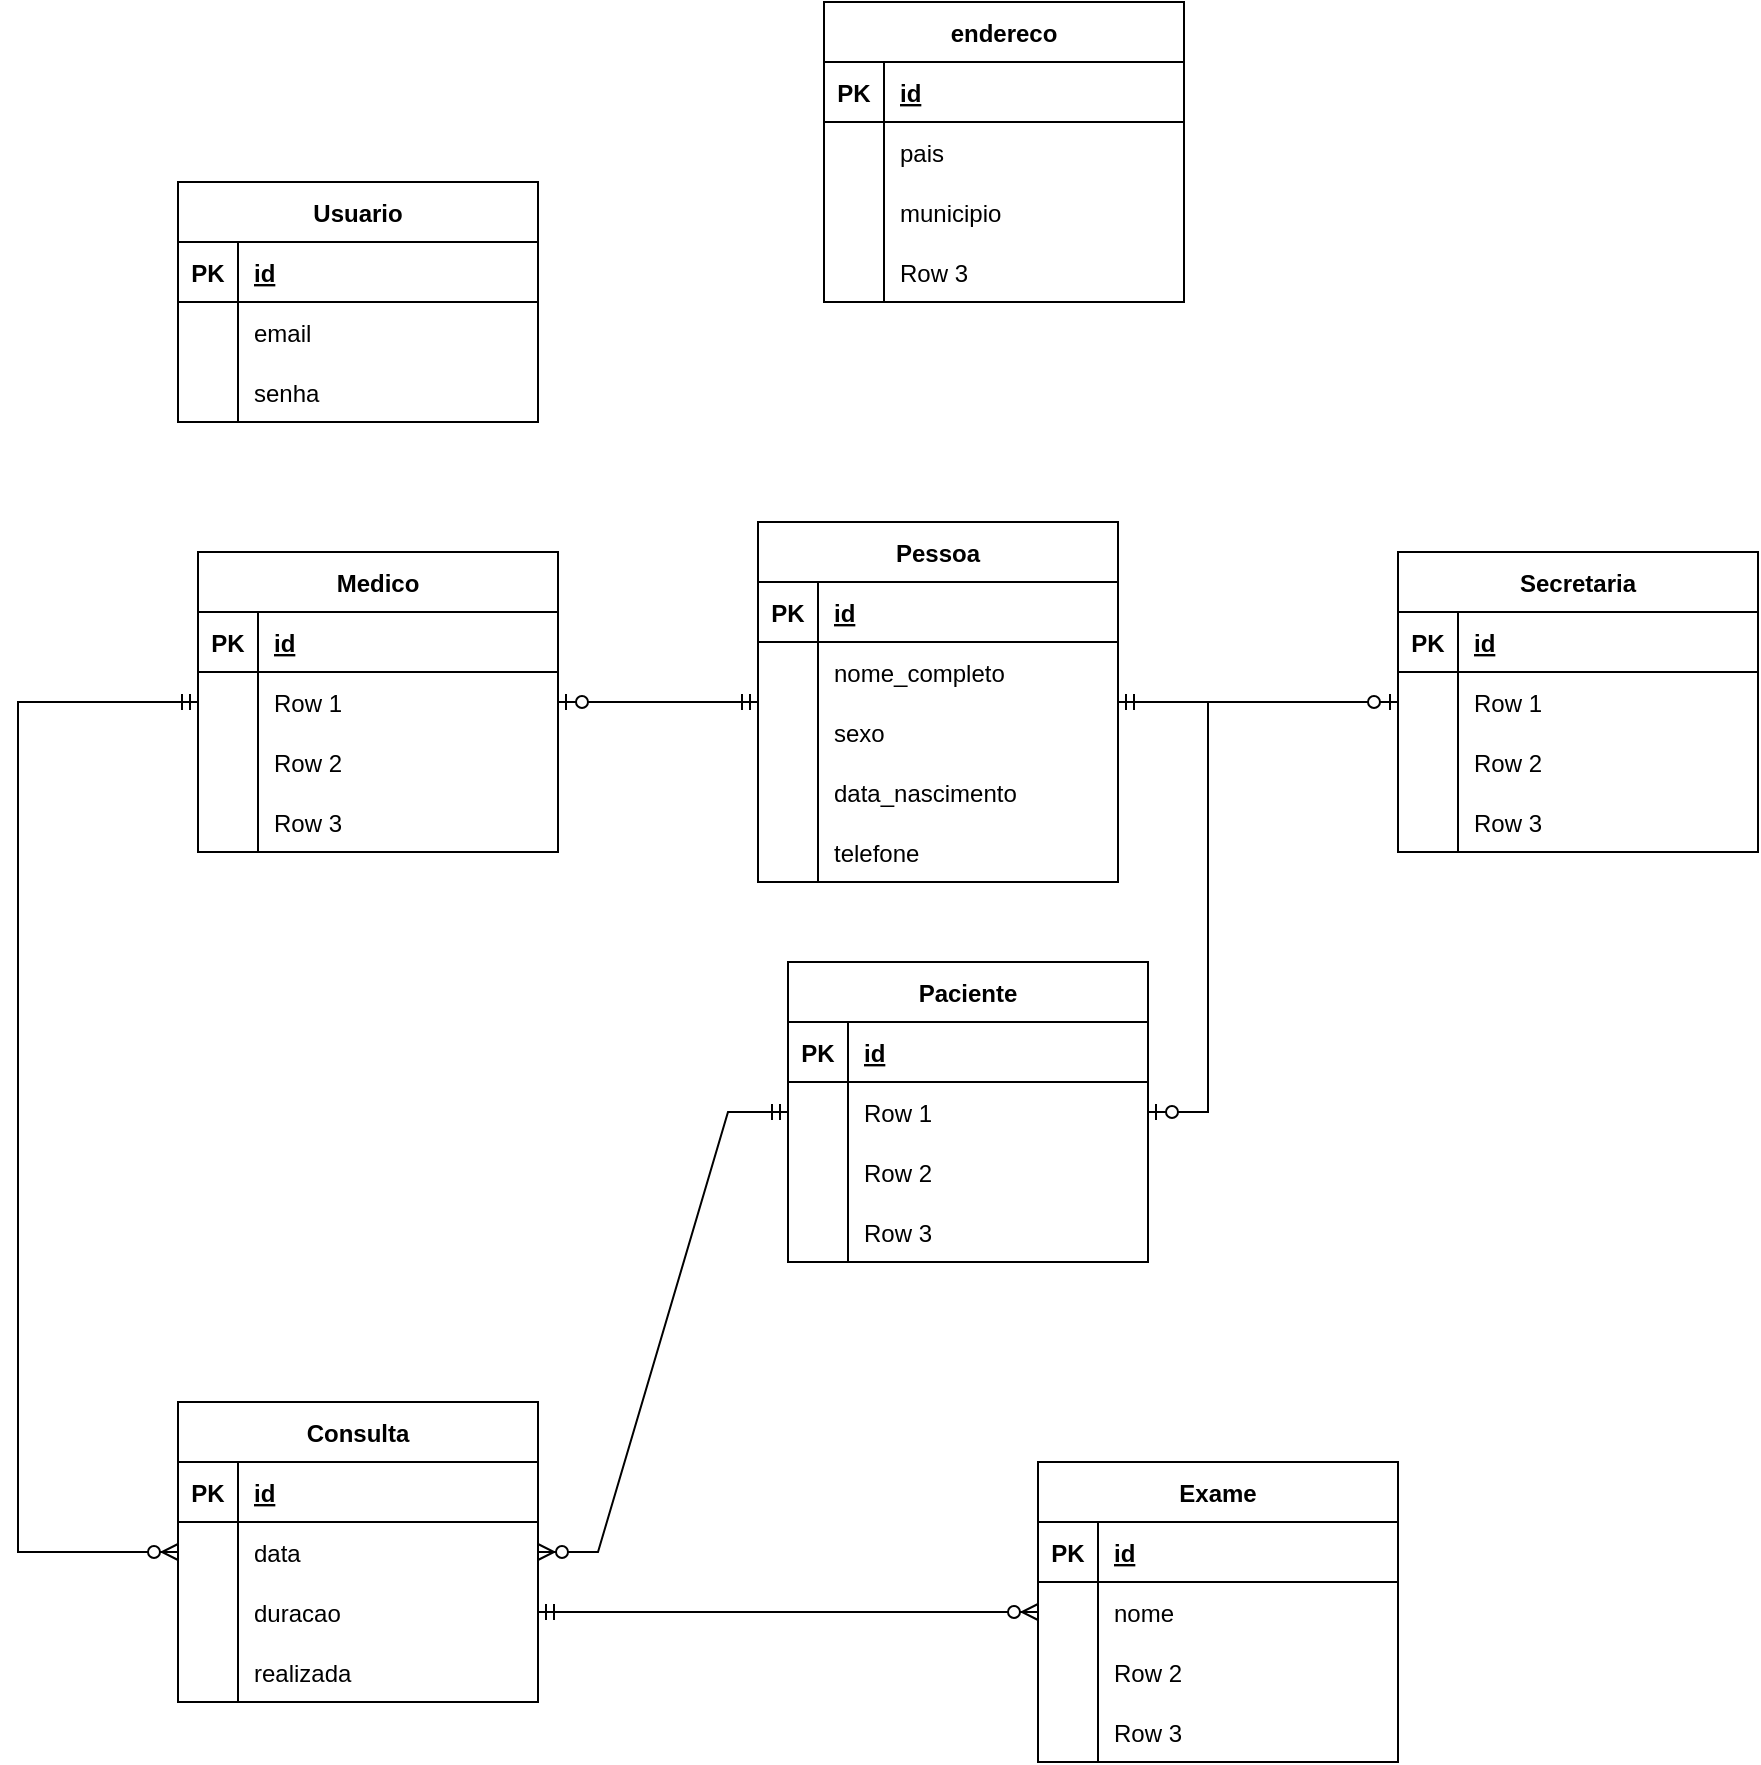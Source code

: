 <mxfile version="20.8.10" type="google"><diagram id="5Pyweoe-ufhzzHJEK2g2" name="Página-1"><mxGraphModel grid="1" page="1" gridSize="10" guides="1" tooltips="1" connect="1" arrows="1" fold="1" pageScale="1" pageWidth="827" pageHeight="1169" math="0" shadow="0"><root><mxCell id="0"/><mxCell id="1" parent="0"/><mxCell id="eQshKdcR1Iodj349Qu6c-1" value="Pessoa" style="shape=table;startSize=30;container=1;collapsible=1;childLayout=tableLayout;fixedRows=1;rowLines=0;fontStyle=1;align=center;resizeLast=1;" vertex="1" parent="1"><mxGeometry x="200" y="130" width="180" height="180" as="geometry"/></mxCell><mxCell id="eQshKdcR1Iodj349Qu6c-2" value="" style="shape=tableRow;horizontal=0;startSize=0;swimlaneHead=0;swimlaneBody=0;fillColor=none;collapsible=0;dropTarget=0;points=[[0,0.5],[1,0.5]];portConstraint=eastwest;top=0;left=0;right=0;bottom=1;" vertex="1" parent="eQshKdcR1Iodj349Qu6c-1"><mxGeometry y="30" width="180" height="30" as="geometry"/></mxCell><mxCell id="eQshKdcR1Iodj349Qu6c-3" value="PK" style="shape=partialRectangle;connectable=0;fillColor=none;top=0;left=0;bottom=0;right=0;fontStyle=1;overflow=hidden;" vertex="1" parent="eQshKdcR1Iodj349Qu6c-2"><mxGeometry width="30" height="30" as="geometry"><mxRectangle width="30" height="30" as="alternateBounds"/></mxGeometry></mxCell><mxCell id="eQshKdcR1Iodj349Qu6c-4" value="id" style="shape=partialRectangle;connectable=0;fillColor=none;top=0;left=0;bottom=0;right=0;align=left;spacingLeft=6;fontStyle=5;overflow=hidden;" vertex="1" parent="eQshKdcR1Iodj349Qu6c-2"><mxGeometry x="30" width="150" height="30" as="geometry"><mxRectangle width="150" height="30" as="alternateBounds"/></mxGeometry></mxCell><mxCell id="eQshKdcR1Iodj349Qu6c-5" value="" style="shape=tableRow;horizontal=0;startSize=0;swimlaneHead=0;swimlaneBody=0;fillColor=none;collapsible=0;dropTarget=0;points=[[0,0.5],[1,0.5]];portConstraint=eastwest;top=0;left=0;right=0;bottom=0;" vertex="1" parent="eQshKdcR1Iodj349Qu6c-1"><mxGeometry y="60" width="180" height="30" as="geometry"/></mxCell><mxCell id="eQshKdcR1Iodj349Qu6c-6" value="" style="shape=partialRectangle;connectable=0;fillColor=none;top=0;left=0;bottom=0;right=0;editable=1;overflow=hidden;" vertex="1" parent="eQshKdcR1Iodj349Qu6c-5"><mxGeometry width="30" height="30" as="geometry"><mxRectangle width="30" height="30" as="alternateBounds"/></mxGeometry></mxCell><mxCell id="eQshKdcR1Iodj349Qu6c-7" value="nome_completo" style="shape=partialRectangle;connectable=0;fillColor=none;top=0;left=0;bottom=0;right=0;align=left;spacingLeft=6;overflow=hidden;" vertex="1" parent="eQshKdcR1Iodj349Qu6c-5"><mxGeometry x="30" width="150" height="30" as="geometry"><mxRectangle width="150" height="30" as="alternateBounds"/></mxGeometry></mxCell><mxCell id="eQshKdcR1Iodj349Qu6c-8" value="" style="shape=tableRow;horizontal=0;startSize=0;swimlaneHead=0;swimlaneBody=0;fillColor=none;collapsible=0;dropTarget=0;points=[[0,0.5],[1,0.5]];portConstraint=eastwest;top=0;left=0;right=0;bottom=0;" vertex="1" parent="eQshKdcR1Iodj349Qu6c-1"><mxGeometry y="90" width="180" height="30" as="geometry"/></mxCell><mxCell id="eQshKdcR1Iodj349Qu6c-9" value="" style="shape=partialRectangle;connectable=0;fillColor=none;top=0;left=0;bottom=0;right=0;editable=1;overflow=hidden;" vertex="1" parent="eQshKdcR1Iodj349Qu6c-8"><mxGeometry width="30" height="30" as="geometry"><mxRectangle width="30" height="30" as="alternateBounds"/></mxGeometry></mxCell><mxCell id="eQshKdcR1Iodj349Qu6c-10" value="sexo" style="shape=partialRectangle;connectable=0;fillColor=none;top=0;left=0;bottom=0;right=0;align=left;spacingLeft=6;overflow=hidden;" vertex="1" parent="eQshKdcR1Iodj349Qu6c-8"><mxGeometry x="30" width="150" height="30" as="geometry"><mxRectangle width="150" height="30" as="alternateBounds"/></mxGeometry></mxCell><mxCell id="eQshKdcR1Iodj349Qu6c-11" value="" style="shape=tableRow;horizontal=0;startSize=0;swimlaneHead=0;swimlaneBody=0;fillColor=none;collapsible=0;dropTarget=0;points=[[0,0.5],[1,0.5]];portConstraint=eastwest;top=0;left=0;right=0;bottom=0;" vertex="1" parent="eQshKdcR1Iodj349Qu6c-1"><mxGeometry y="120" width="180" height="30" as="geometry"/></mxCell><mxCell id="eQshKdcR1Iodj349Qu6c-12" value="" style="shape=partialRectangle;connectable=0;fillColor=none;top=0;left=0;bottom=0;right=0;editable=1;overflow=hidden;" vertex="1" parent="eQshKdcR1Iodj349Qu6c-11"><mxGeometry width="30" height="30" as="geometry"><mxRectangle width="30" height="30" as="alternateBounds"/></mxGeometry></mxCell><mxCell id="eQshKdcR1Iodj349Qu6c-13" value="data_nascimento" style="shape=partialRectangle;connectable=0;fillColor=none;top=0;left=0;bottom=0;right=0;align=left;spacingLeft=6;overflow=hidden;" vertex="1" parent="eQshKdcR1Iodj349Qu6c-11"><mxGeometry x="30" width="150" height="30" as="geometry"><mxRectangle width="150" height="30" as="alternateBounds"/></mxGeometry></mxCell><mxCell id="eQshKdcR1Iodj349Qu6c-14" value="" style="shape=tableRow;horizontal=0;startSize=0;swimlaneHead=0;swimlaneBody=0;fillColor=none;collapsible=0;dropTarget=0;points=[[0,0.5],[1,0.5]];portConstraint=eastwest;top=0;left=0;right=0;bottom=0;" vertex="1" parent="eQshKdcR1Iodj349Qu6c-1"><mxGeometry y="150" width="180" height="30" as="geometry"/></mxCell><mxCell id="eQshKdcR1Iodj349Qu6c-15" value="" style="shape=partialRectangle;connectable=0;fillColor=none;top=0;left=0;bottom=0;right=0;editable=1;overflow=hidden;" vertex="1" parent="eQshKdcR1Iodj349Qu6c-14"><mxGeometry width="30" height="30" as="geometry"><mxRectangle width="30" height="30" as="alternateBounds"/></mxGeometry></mxCell><mxCell id="eQshKdcR1Iodj349Qu6c-16" value="telefone" style="shape=partialRectangle;connectable=0;fillColor=none;top=0;left=0;bottom=0;right=0;align=left;spacingLeft=6;overflow=hidden;" vertex="1" parent="eQshKdcR1Iodj349Qu6c-14"><mxGeometry x="30" width="150" height="30" as="geometry"><mxRectangle width="150" height="30" as="alternateBounds"/></mxGeometry></mxCell><mxCell id="eQshKdcR1Iodj349Qu6c-17" value="endereco" style="shape=table;startSize=30;container=1;collapsible=1;childLayout=tableLayout;fixedRows=1;rowLines=0;fontStyle=1;align=center;resizeLast=1;" vertex="1" parent="1"><mxGeometry x="233" y="-130" width="180" height="150" as="geometry"/></mxCell><mxCell id="eQshKdcR1Iodj349Qu6c-18" value="" style="shape=tableRow;horizontal=0;startSize=0;swimlaneHead=0;swimlaneBody=0;fillColor=none;collapsible=0;dropTarget=0;points=[[0,0.5],[1,0.5]];portConstraint=eastwest;top=0;left=0;right=0;bottom=1;" vertex="1" parent="eQshKdcR1Iodj349Qu6c-17"><mxGeometry y="30" width="180" height="30" as="geometry"/></mxCell><mxCell id="eQshKdcR1Iodj349Qu6c-19" value="PK" style="shape=partialRectangle;connectable=0;fillColor=none;top=0;left=0;bottom=0;right=0;fontStyle=1;overflow=hidden;" vertex="1" parent="eQshKdcR1Iodj349Qu6c-18"><mxGeometry width="30" height="30" as="geometry"><mxRectangle width="30" height="30" as="alternateBounds"/></mxGeometry></mxCell><mxCell id="eQshKdcR1Iodj349Qu6c-20" value="id" style="shape=partialRectangle;connectable=0;fillColor=none;top=0;left=0;bottom=0;right=0;align=left;spacingLeft=6;fontStyle=5;overflow=hidden;" vertex="1" parent="eQshKdcR1Iodj349Qu6c-18"><mxGeometry x="30" width="150" height="30" as="geometry"><mxRectangle width="150" height="30" as="alternateBounds"/></mxGeometry></mxCell><mxCell id="eQshKdcR1Iodj349Qu6c-21" value="" style="shape=tableRow;horizontal=0;startSize=0;swimlaneHead=0;swimlaneBody=0;fillColor=none;collapsible=0;dropTarget=0;points=[[0,0.5],[1,0.5]];portConstraint=eastwest;top=0;left=0;right=0;bottom=0;" vertex="1" parent="eQshKdcR1Iodj349Qu6c-17"><mxGeometry y="60" width="180" height="30" as="geometry"/></mxCell><mxCell id="eQshKdcR1Iodj349Qu6c-22" value="" style="shape=partialRectangle;connectable=0;fillColor=none;top=0;left=0;bottom=0;right=0;editable=1;overflow=hidden;" vertex="1" parent="eQshKdcR1Iodj349Qu6c-21"><mxGeometry width="30" height="30" as="geometry"><mxRectangle width="30" height="30" as="alternateBounds"/></mxGeometry></mxCell><mxCell id="eQshKdcR1Iodj349Qu6c-23" value="pais" style="shape=partialRectangle;connectable=0;fillColor=none;top=0;left=0;bottom=0;right=0;align=left;spacingLeft=6;overflow=hidden;" vertex="1" parent="eQshKdcR1Iodj349Qu6c-21"><mxGeometry x="30" width="150" height="30" as="geometry"><mxRectangle width="150" height="30" as="alternateBounds"/></mxGeometry></mxCell><mxCell id="eQshKdcR1Iodj349Qu6c-24" value="" style="shape=tableRow;horizontal=0;startSize=0;swimlaneHead=0;swimlaneBody=0;fillColor=none;collapsible=0;dropTarget=0;points=[[0,0.5],[1,0.5]];portConstraint=eastwest;top=0;left=0;right=0;bottom=0;" vertex="1" parent="eQshKdcR1Iodj349Qu6c-17"><mxGeometry y="90" width="180" height="30" as="geometry"/></mxCell><mxCell id="eQshKdcR1Iodj349Qu6c-25" value="" style="shape=partialRectangle;connectable=0;fillColor=none;top=0;left=0;bottom=0;right=0;editable=1;overflow=hidden;" vertex="1" parent="eQshKdcR1Iodj349Qu6c-24"><mxGeometry width="30" height="30" as="geometry"><mxRectangle width="30" height="30" as="alternateBounds"/></mxGeometry></mxCell><mxCell id="eQshKdcR1Iodj349Qu6c-26" value="municipio" style="shape=partialRectangle;connectable=0;fillColor=none;top=0;left=0;bottom=0;right=0;align=left;spacingLeft=6;overflow=hidden;" vertex="1" parent="eQshKdcR1Iodj349Qu6c-24"><mxGeometry x="30" width="150" height="30" as="geometry"><mxRectangle width="150" height="30" as="alternateBounds"/></mxGeometry></mxCell><mxCell id="eQshKdcR1Iodj349Qu6c-27" value="" style="shape=tableRow;horizontal=0;startSize=0;swimlaneHead=0;swimlaneBody=0;fillColor=none;collapsible=0;dropTarget=0;points=[[0,0.5],[1,0.5]];portConstraint=eastwest;top=0;left=0;right=0;bottom=0;" vertex="1" parent="eQshKdcR1Iodj349Qu6c-17"><mxGeometry y="120" width="180" height="30" as="geometry"/></mxCell><mxCell id="eQshKdcR1Iodj349Qu6c-28" value="" style="shape=partialRectangle;connectable=0;fillColor=none;top=0;left=0;bottom=0;right=0;editable=1;overflow=hidden;" vertex="1" parent="eQshKdcR1Iodj349Qu6c-27"><mxGeometry width="30" height="30" as="geometry"><mxRectangle width="30" height="30" as="alternateBounds"/></mxGeometry></mxCell><mxCell id="eQshKdcR1Iodj349Qu6c-29" value="Row 3" style="shape=partialRectangle;connectable=0;fillColor=none;top=0;left=0;bottom=0;right=0;align=left;spacingLeft=6;overflow=hidden;" vertex="1" parent="eQshKdcR1Iodj349Qu6c-27"><mxGeometry x="30" width="150" height="30" as="geometry"><mxRectangle width="150" height="30" as="alternateBounds"/></mxGeometry></mxCell><mxCell id="eQshKdcR1Iodj349Qu6c-43" value="Paciente" style="shape=table;startSize=30;container=1;collapsible=1;childLayout=tableLayout;fixedRows=1;rowLines=0;fontStyle=1;align=center;resizeLast=1;" vertex="1" parent="1"><mxGeometry x="215" y="350" width="180" height="150" as="geometry"/></mxCell><mxCell id="eQshKdcR1Iodj349Qu6c-44" value="" style="shape=tableRow;horizontal=0;startSize=0;swimlaneHead=0;swimlaneBody=0;fillColor=none;collapsible=0;dropTarget=0;points=[[0,0.5],[1,0.5]];portConstraint=eastwest;top=0;left=0;right=0;bottom=1;" vertex="1" parent="eQshKdcR1Iodj349Qu6c-43"><mxGeometry y="30" width="180" height="30" as="geometry"/></mxCell><mxCell id="eQshKdcR1Iodj349Qu6c-45" value="PK" style="shape=partialRectangle;connectable=0;fillColor=none;top=0;left=0;bottom=0;right=0;fontStyle=1;overflow=hidden;" vertex="1" parent="eQshKdcR1Iodj349Qu6c-44"><mxGeometry width="30" height="30" as="geometry"><mxRectangle width="30" height="30" as="alternateBounds"/></mxGeometry></mxCell><mxCell id="eQshKdcR1Iodj349Qu6c-46" value="id" style="shape=partialRectangle;connectable=0;fillColor=none;top=0;left=0;bottom=0;right=0;align=left;spacingLeft=6;fontStyle=5;overflow=hidden;" vertex="1" parent="eQshKdcR1Iodj349Qu6c-44"><mxGeometry x="30" width="150" height="30" as="geometry"><mxRectangle width="150" height="30" as="alternateBounds"/></mxGeometry></mxCell><mxCell id="eQshKdcR1Iodj349Qu6c-47" value="" style="shape=tableRow;horizontal=0;startSize=0;swimlaneHead=0;swimlaneBody=0;fillColor=none;collapsible=0;dropTarget=0;points=[[0,0.5],[1,0.5]];portConstraint=eastwest;top=0;left=0;right=0;bottom=0;" vertex="1" parent="eQshKdcR1Iodj349Qu6c-43"><mxGeometry y="60" width="180" height="30" as="geometry"/></mxCell><mxCell id="eQshKdcR1Iodj349Qu6c-48" value="" style="shape=partialRectangle;connectable=0;fillColor=none;top=0;left=0;bottom=0;right=0;editable=1;overflow=hidden;" vertex="1" parent="eQshKdcR1Iodj349Qu6c-47"><mxGeometry width="30" height="30" as="geometry"><mxRectangle width="30" height="30" as="alternateBounds"/></mxGeometry></mxCell><mxCell id="eQshKdcR1Iodj349Qu6c-49" value="Row 1" style="shape=partialRectangle;connectable=0;fillColor=none;top=0;left=0;bottom=0;right=0;align=left;spacingLeft=6;overflow=hidden;" vertex="1" parent="eQshKdcR1Iodj349Qu6c-47"><mxGeometry x="30" width="150" height="30" as="geometry"><mxRectangle width="150" height="30" as="alternateBounds"/></mxGeometry></mxCell><mxCell id="eQshKdcR1Iodj349Qu6c-50" value="" style="shape=tableRow;horizontal=0;startSize=0;swimlaneHead=0;swimlaneBody=0;fillColor=none;collapsible=0;dropTarget=0;points=[[0,0.5],[1,0.5]];portConstraint=eastwest;top=0;left=0;right=0;bottom=0;" vertex="1" parent="eQshKdcR1Iodj349Qu6c-43"><mxGeometry y="90" width="180" height="30" as="geometry"/></mxCell><mxCell id="eQshKdcR1Iodj349Qu6c-51" value="" style="shape=partialRectangle;connectable=0;fillColor=none;top=0;left=0;bottom=0;right=0;editable=1;overflow=hidden;" vertex="1" parent="eQshKdcR1Iodj349Qu6c-50"><mxGeometry width="30" height="30" as="geometry"><mxRectangle width="30" height="30" as="alternateBounds"/></mxGeometry></mxCell><mxCell id="eQshKdcR1Iodj349Qu6c-52" value="Row 2" style="shape=partialRectangle;connectable=0;fillColor=none;top=0;left=0;bottom=0;right=0;align=left;spacingLeft=6;overflow=hidden;" vertex="1" parent="eQshKdcR1Iodj349Qu6c-50"><mxGeometry x="30" width="150" height="30" as="geometry"><mxRectangle width="150" height="30" as="alternateBounds"/></mxGeometry></mxCell><mxCell id="eQshKdcR1Iodj349Qu6c-53" value="" style="shape=tableRow;horizontal=0;startSize=0;swimlaneHead=0;swimlaneBody=0;fillColor=none;collapsible=0;dropTarget=0;points=[[0,0.5],[1,0.5]];portConstraint=eastwest;top=0;left=0;right=0;bottom=0;" vertex="1" parent="eQshKdcR1Iodj349Qu6c-43"><mxGeometry y="120" width="180" height="30" as="geometry"/></mxCell><mxCell id="eQshKdcR1Iodj349Qu6c-54" value="" style="shape=partialRectangle;connectable=0;fillColor=none;top=0;left=0;bottom=0;right=0;editable=1;overflow=hidden;" vertex="1" parent="eQshKdcR1Iodj349Qu6c-53"><mxGeometry width="30" height="30" as="geometry"><mxRectangle width="30" height="30" as="alternateBounds"/></mxGeometry></mxCell><mxCell id="eQshKdcR1Iodj349Qu6c-55" value="Row 3" style="shape=partialRectangle;connectable=0;fillColor=none;top=0;left=0;bottom=0;right=0;align=left;spacingLeft=6;overflow=hidden;" vertex="1" parent="eQshKdcR1Iodj349Qu6c-53"><mxGeometry x="30" width="150" height="30" as="geometry"><mxRectangle width="150" height="30" as="alternateBounds"/></mxGeometry></mxCell><mxCell id="eQshKdcR1Iodj349Qu6c-56" value="Medico" style="shape=table;startSize=30;container=1;collapsible=1;childLayout=tableLayout;fixedRows=1;rowLines=0;fontStyle=1;align=center;resizeLast=1;" vertex="1" parent="1"><mxGeometry x="-80" y="145" width="180" height="150" as="geometry"/></mxCell><mxCell id="eQshKdcR1Iodj349Qu6c-57" value="" style="shape=tableRow;horizontal=0;startSize=0;swimlaneHead=0;swimlaneBody=0;fillColor=none;collapsible=0;dropTarget=0;points=[[0,0.5],[1,0.5]];portConstraint=eastwest;top=0;left=0;right=0;bottom=1;" vertex="1" parent="eQshKdcR1Iodj349Qu6c-56"><mxGeometry y="30" width="180" height="30" as="geometry"/></mxCell><mxCell id="eQshKdcR1Iodj349Qu6c-58" value="PK" style="shape=partialRectangle;connectable=0;fillColor=none;top=0;left=0;bottom=0;right=0;fontStyle=1;overflow=hidden;" vertex="1" parent="eQshKdcR1Iodj349Qu6c-57"><mxGeometry width="30" height="30" as="geometry"><mxRectangle width="30" height="30" as="alternateBounds"/></mxGeometry></mxCell><mxCell id="eQshKdcR1Iodj349Qu6c-59" value="id" style="shape=partialRectangle;connectable=0;fillColor=none;top=0;left=0;bottom=0;right=0;align=left;spacingLeft=6;fontStyle=5;overflow=hidden;" vertex="1" parent="eQshKdcR1Iodj349Qu6c-57"><mxGeometry x="30" width="150" height="30" as="geometry"><mxRectangle width="150" height="30" as="alternateBounds"/></mxGeometry></mxCell><mxCell id="eQshKdcR1Iodj349Qu6c-60" value="" style="shape=tableRow;horizontal=0;startSize=0;swimlaneHead=0;swimlaneBody=0;fillColor=none;collapsible=0;dropTarget=0;points=[[0,0.5],[1,0.5]];portConstraint=eastwest;top=0;left=0;right=0;bottom=0;" vertex="1" parent="eQshKdcR1Iodj349Qu6c-56"><mxGeometry y="60" width="180" height="30" as="geometry"/></mxCell><mxCell id="eQshKdcR1Iodj349Qu6c-61" value="" style="shape=partialRectangle;connectable=0;fillColor=none;top=0;left=0;bottom=0;right=0;editable=1;overflow=hidden;" vertex="1" parent="eQshKdcR1Iodj349Qu6c-60"><mxGeometry width="30" height="30" as="geometry"><mxRectangle width="30" height="30" as="alternateBounds"/></mxGeometry></mxCell><mxCell id="eQshKdcR1Iodj349Qu6c-62" value="Row 1" style="shape=partialRectangle;connectable=0;fillColor=none;top=0;left=0;bottom=0;right=0;align=left;spacingLeft=6;overflow=hidden;" vertex="1" parent="eQshKdcR1Iodj349Qu6c-60"><mxGeometry x="30" width="150" height="30" as="geometry"><mxRectangle width="150" height="30" as="alternateBounds"/></mxGeometry></mxCell><mxCell id="eQshKdcR1Iodj349Qu6c-63" value="" style="shape=tableRow;horizontal=0;startSize=0;swimlaneHead=0;swimlaneBody=0;fillColor=none;collapsible=0;dropTarget=0;points=[[0,0.5],[1,0.5]];portConstraint=eastwest;top=0;left=0;right=0;bottom=0;" vertex="1" parent="eQshKdcR1Iodj349Qu6c-56"><mxGeometry y="90" width="180" height="30" as="geometry"/></mxCell><mxCell id="eQshKdcR1Iodj349Qu6c-64" value="" style="shape=partialRectangle;connectable=0;fillColor=none;top=0;left=0;bottom=0;right=0;editable=1;overflow=hidden;" vertex="1" parent="eQshKdcR1Iodj349Qu6c-63"><mxGeometry width="30" height="30" as="geometry"><mxRectangle width="30" height="30" as="alternateBounds"/></mxGeometry></mxCell><mxCell id="eQshKdcR1Iodj349Qu6c-65" value="Row 2" style="shape=partialRectangle;connectable=0;fillColor=none;top=0;left=0;bottom=0;right=0;align=left;spacingLeft=6;overflow=hidden;" vertex="1" parent="eQshKdcR1Iodj349Qu6c-63"><mxGeometry x="30" width="150" height="30" as="geometry"><mxRectangle width="150" height="30" as="alternateBounds"/></mxGeometry></mxCell><mxCell id="eQshKdcR1Iodj349Qu6c-66" value="" style="shape=tableRow;horizontal=0;startSize=0;swimlaneHead=0;swimlaneBody=0;fillColor=none;collapsible=0;dropTarget=0;points=[[0,0.5],[1,0.5]];portConstraint=eastwest;top=0;left=0;right=0;bottom=0;" vertex="1" parent="eQshKdcR1Iodj349Qu6c-56"><mxGeometry y="120" width="180" height="30" as="geometry"/></mxCell><mxCell id="eQshKdcR1Iodj349Qu6c-67" value="" style="shape=partialRectangle;connectable=0;fillColor=none;top=0;left=0;bottom=0;right=0;editable=1;overflow=hidden;" vertex="1" parent="eQshKdcR1Iodj349Qu6c-66"><mxGeometry width="30" height="30" as="geometry"><mxRectangle width="30" height="30" as="alternateBounds"/></mxGeometry></mxCell><mxCell id="eQshKdcR1Iodj349Qu6c-68" value="Row 3" style="shape=partialRectangle;connectable=0;fillColor=none;top=0;left=0;bottom=0;right=0;align=left;spacingLeft=6;overflow=hidden;" vertex="1" parent="eQshKdcR1Iodj349Qu6c-66"><mxGeometry x="30" width="150" height="30" as="geometry"><mxRectangle width="150" height="30" as="alternateBounds"/></mxGeometry></mxCell><mxCell id="eQshKdcR1Iodj349Qu6c-69" value="Secretaria" style="shape=table;startSize=30;container=1;collapsible=1;childLayout=tableLayout;fixedRows=1;rowLines=0;fontStyle=1;align=center;resizeLast=1;" vertex="1" parent="1"><mxGeometry x="520" y="145" width="180" height="150" as="geometry"/></mxCell><mxCell id="eQshKdcR1Iodj349Qu6c-70" value="" style="shape=tableRow;horizontal=0;startSize=0;swimlaneHead=0;swimlaneBody=0;fillColor=none;collapsible=0;dropTarget=0;points=[[0,0.5],[1,0.5]];portConstraint=eastwest;top=0;left=0;right=0;bottom=1;" vertex="1" parent="eQshKdcR1Iodj349Qu6c-69"><mxGeometry y="30" width="180" height="30" as="geometry"/></mxCell><mxCell id="eQshKdcR1Iodj349Qu6c-71" value="PK" style="shape=partialRectangle;connectable=0;fillColor=none;top=0;left=0;bottom=0;right=0;fontStyle=1;overflow=hidden;" vertex="1" parent="eQshKdcR1Iodj349Qu6c-70"><mxGeometry width="30" height="30" as="geometry"><mxRectangle width="30" height="30" as="alternateBounds"/></mxGeometry></mxCell><mxCell id="eQshKdcR1Iodj349Qu6c-72" value="id" style="shape=partialRectangle;connectable=0;fillColor=none;top=0;left=0;bottom=0;right=0;align=left;spacingLeft=6;fontStyle=5;overflow=hidden;" vertex="1" parent="eQshKdcR1Iodj349Qu6c-70"><mxGeometry x="30" width="150" height="30" as="geometry"><mxRectangle width="150" height="30" as="alternateBounds"/></mxGeometry></mxCell><mxCell id="eQshKdcR1Iodj349Qu6c-73" value="" style="shape=tableRow;horizontal=0;startSize=0;swimlaneHead=0;swimlaneBody=0;fillColor=none;collapsible=0;dropTarget=0;points=[[0,0.5],[1,0.5]];portConstraint=eastwest;top=0;left=0;right=0;bottom=0;" vertex="1" parent="eQshKdcR1Iodj349Qu6c-69"><mxGeometry y="60" width="180" height="30" as="geometry"/></mxCell><mxCell id="eQshKdcR1Iodj349Qu6c-74" value="" style="shape=partialRectangle;connectable=0;fillColor=none;top=0;left=0;bottom=0;right=0;editable=1;overflow=hidden;" vertex="1" parent="eQshKdcR1Iodj349Qu6c-73"><mxGeometry width="30" height="30" as="geometry"><mxRectangle width="30" height="30" as="alternateBounds"/></mxGeometry></mxCell><mxCell id="eQshKdcR1Iodj349Qu6c-75" value="Row 1" style="shape=partialRectangle;connectable=0;fillColor=none;top=0;left=0;bottom=0;right=0;align=left;spacingLeft=6;overflow=hidden;" vertex="1" parent="eQshKdcR1Iodj349Qu6c-73"><mxGeometry x="30" width="150" height="30" as="geometry"><mxRectangle width="150" height="30" as="alternateBounds"/></mxGeometry></mxCell><mxCell id="eQshKdcR1Iodj349Qu6c-76" value="" style="shape=tableRow;horizontal=0;startSize=0;swimlaneHead=0;swimlaneBody=0;fillColor=none;collapsible=0;dropTarget=0;points=[[0,0.5],[1,0.5]];portConstraint=eastwest;top=0;left=0;right=0;bottom=0;" vertex="1" parent="eQshKdcR1Iodj349Qu6c-69"><mxGeometry y="90" width="180" height="30" as="geometry"/></mxCell><mxCell id="eQshKdcR1Iodj349Qu6c-77" value="" style="shape=partialRectangle;connectable=0;fillColor=none;top=0;left=0;bottom=0;right=0;editable=1;overflow=hidden;" vertex="1" parent="eQshKdcR1Iodj349Qu6c-76"><mxGeometry width="30" height="30" as="geometry"><mxRectangle width="30" height="30" as="alternateBounds"/></mxGeometry></mxCell><mxCell id="eQshKdcR1Iodj349Qu6c-78" value="Row 2" style="shape=partialRectangle;connectable=0;fillColor=none;top=0;left=0;bottom=0;right=0;align=left;spacingLeft=6;overflow=hidden;" vertex="1" parent="eQshKdcR1Iodj349Qu6c-76"><mxGeometry x="30" width="150" height="30" as="geometry"><mxRectangle width="150" height="30" as="alternateBounds"/></mxGeometry></mxCell><mxCell id="eQshKdcR1Iodj349Qu6c-79" value="" style="shape=tableRow;horizontal=0;startSize=0;swimlaneHead=0;swimlaneBody=0;fillColor=none;collapsible=0;dropTarget=0;points=[[0,0.5],[1,0.5]];portConstraint=eastwest;top=0;left=0;right=0;bottom=0;" vertex="1" parent="eQshKdcR1Iodj349Qu6c-69"><mxGeometry y="120" width="180" height="30" as="geometry"/></mxCell><mxCell id="eQshKdcR1Iodj349Qu6c-80" value="" style="shape=partialRectangle;connectable=0;fillColor=none;top=0;left=0;bottom=0;right=0;editable=1;overflow=hidden;" vertex="1" parent="eQshKdcR1Iodj349Qu6c-79"><mxGeometry width="30" height="30" as="geometry"><mxRectangle width="30" height="30" as="alternateBounds"/></mxGeometry></mxCell><mxCell id="eQshKdcR1Iodj349Qu6c-81" value="Row 3" style="shape=partialRectangle;connectable=0;fillColor=none;top=0;left=0;bottom=0;right=0;align=left;spacingLeft=6;overflow=hidden;" vertex="1" parent="eQshKdcR1Iodj349Qu6c-79"><mxGeometry x="30" width="150" height="30" as="geometry"><mxRectangle width="150" height="30" as="alternateBounds"/></mxGeometry></mxCell><mxCell id="eQshKdcR1Iodj349Qu6c-82" value="Consulta" style="shape=table;startSize=30;container=1;collapsible=1;childLayout=tableLayout;fixedRows=1;rowLines=0;fontStyle=1;align=center;resizeLast=1;" vertex="1" parent="1"><mxGeometry x="-90" y="570" width="180" height="150" as="geometry"/></mxCell><mxCell id="eQshKdcR1Iodj349Qu6c-83" value="" style="shape=tableRow;horizontal=0;startSize=0;swimlaneHead=0;swimlaneBody=0;fillColor=none;collapsible=0;dropTarget=0;points=[[0,0.5],[1,0.5]];portConstraint=eastwest;top=0;left=0;right=0;bottom=1;" vertex="1" parent="eQshKdcR1Iodj349Qu6c-82"><mxGeometry y="30" width="180" height="30" as="geometry"/></mxCell><mxCell id="eQshKdcR1Iodj349Qu6c-84" value="PK" style="shape=partialRectangle;connectable=0;fillColor=none;top=0;left=0;bottom=0;right=0;fontStyle=1;overflow=hidden;" vertex="1" parent="eQshKdcR1Iodj349Qu6c-83"><mxGeometry width="30" height="30" as="geometry"><mxRectangle width="30" height="30" as="alternateBounds"/></mxGeometry></mxCell><mxCell id="eQshKdcR1Iodj349Qu6c-85" value="id" style="shape=partialRectangle;connectable=0;fillColor=none;top=0;left=0;bottom=0;right=0;align=left;spacingLeft=6;fontStyle=5;overflow=hidden;" vertex="1" parent="eQshKdcR1Iodj349Qu6c-83"><mxGeometry x="30" width="150" height="30" as="geometry"><mxRectangle width="150" height="30" as="alternateBounds"/></mxGeometry></mxCell><mxCell id="eQshKdcR1Iodj349Qu6c-86" value="" style="shape=tableRow;horizontal=0;startSize=0;swimlaneHead=0;swimlaneBody=0;fillColor=none;collapsible=0;dropTarget=0;points=[[0,0.5],[1,0.5]];portConstraint=eastwest;top=0;left=0;right=0;bottom=0;" vertex="1" parent="eQshKdcR1Iodj349Qu6c-82"><mxGeometry y="60" width="180" height="30" as="geometry"/></mxCell><mxCell id="eQshKdcR1Iodj349Qu6c-87" value="" style="shape=partialRectangle;connectable=0;fillColor=none;top=0;left=0;bottom=0;right=0;editable=1;overflow=hidden;" vertex="1" parent="eQshKdcR1Iodj349Qu6c-86"><mxGeometry width="30" height="30" as="geometry"><mxRectangle width="30" height="30" as="alternateBounds"/></mxGeometry></mxCell><mxCell id="eQshKdcR1Iodj349Qu6c-88" value="data" style="shape=partialRectangle;connectable=0;fillColor=none;top=0;left=0;bottom=0;right=0;align=left;spacingLeft=6;overflow=hidden;" vertex="1" parent="eQshKdcR1Iodj349Qu6c-86"><mxGeometry x="30" width="150" height="30" as="geometry"><mxRectangle width="150" height="30" as="alternateBounds"/></mxGeometry></mxCell><mxCell id="eQshKdcR1Iodj349Qu6c-89" value="" style="shape=tableRow;horizontal=0;startSize=0;swimlaneHead=0;swimlaneBody=0;fillColor=none;collapsible=0;dropTarget=0;points=[[0,0.5],[1,0.5]];portConstraint=eastwest;top=0;left=0;right=0;bottom=0;" vertex="1" parent="eQshKdcR1Iodj349Qu6c-82"><mxGeometry y="90" width="180" height="30" as="geometry"/></mxCell><mxCell id="eQshKdcR1Iodj349Qu6c-90" value="" style="shape=partialRectangle;connectable=0;fillColor=none;top=0;left=0;bottom=0;right=0;editable=1;overflow=hidden;" vertex="1" parent="eQshKdcR1Iodj349Qu6c-89"><mxGeometry width="30" height="30" as="geometry"><mxRectangle width="30" height="30" as="alternateBounds"/></mxGeometry></mxCell><mxCell id="eQshKdcR1Iodj349Qu6c-91" value="duracao" style="shape=partialRectangle;connectable=0;fillColor=none;top=0;left=0;bottom=0;right=0;align=left;spacingLeft=6;overflow=hidden;" vertex="1" parent="eQshKdcR1Iodj349Qu6c-89"><mxGeometry x="30" width="150" height="30" as="geometry"><mxRectangle width="150" height="30" as="alternateBounds"/></mxGeometry></mxCell><mxCell id="eQshKdcR1Iodj349Qu6c-92" value="" style="shape=tableRow;horizontal=0;startSize=0;swimlaneHead=0;swimlaneBody=0;fillColor=none;collapsible=0;dropTarget=0;points=[[0,0.5],[1,0.5]];portConstraint=eastwest;top=0;left=0;right=0;bottom=0;" vertex="1" parent="eQshKdcR1Iodj349Qu6c-82"><mxGeometry y="120" width="180" height="30" as="geometry"/></mxCell><mxCell id="eQshKdcR1Iodj349Qu6c-93" value="" style="shape=partialRectangle;connectable=0;fillColor=none;top=0;left=0;bottom=0;right=0;editable=1;overflow=hidden;" vertex="1" parent="eQshKdcR1Iodj349Qu6c-92"><mxGeometry width="30" height="30" as="geometry"><mxRectangle width="30" height="30" as="alternateBounds"/></mxGeometry></mxCell><mxCell id="eQshKdcR1Iodj349Qu6c-94" value="realizada" style="shape=partialRectangle;connectable=0;fillColor=none;top=0;left=0;bottom=0;right=0;align=left;spacingLeft=6;overflow=hidden;" vertex="1" parent="eQshKdcR1Iodj349Qu6c-92"><mxGeometry x="30" width="150" height="30" as="geometry"><mxRectangle width="150" height="30" as="alternateBounds"/></mxGeometry></mxCell><mxCell id="eQshKdcR1Iodj349Qu6c-95" value="Exame" style="shape=table;startSize=30;container=1;collapsible=1;childLayout=tableLayout;fixedRows=1;rowLines=0;fontStyle=1;align=center;resizeLast=1;" vertex="1" parent="1"><mxGeometry x="340" y="600" width="180" height="150" as="geometry"/></mxCell><mxCell id="eQshKdcR1Iodj349Qu6c-96" value="" style="shape=tableRow;horizontal=0;startSize=0;swimlaneHead=0;swimlaneBody=0;fillColor=none;collapsible=0;dropTarget=0;points=[[0,0.5],[1,0.5]];portConstraint=eastwest;top=0;left=0;right=0;bottom=1;" vertex="1" parent="eQshKdcR1Iodj349Qu6c-95"><mxGeometry y="30" width="180" height="30" as="geometry"/></mxCell><mxCell id="eQshKdcR1Iodj349Qu6c-97" value="PK" style="shape=partialRectangle;connectable=0;fillColor=none;top=0;left=0;bottom=0;right=0;fontStyle=1;overflow=hidden;" vertex="1" parent="eQshKdcR1Iodj349Qu6c-96"><mxGeometry width="30" height="30" as="geometry"><mxRectangle width="30" height="30" as="alternateBounds"/></mxGeometry></mxCell><mxCell id="eQshKdcR1Iodj349Qu6c-98" value="id" style="shape=partialRectangle;connectable=0;fillColor=none;top=0;left=0;bottom=0;right=0;align=left;spacingLeft=6;fontStyle=5;overflow=hidden;" vertex="1" parent="eQshKdcR1Iodj349Qu6c-96"><mxGeometry x="30" width="150" height="30" as="geometry"><mxRectangle width="150" height="30" as="alternateBounds"/></mxGeometry></mxCell><mxCell id="eQshKdcR1Iodj349Qu6c-99" value="" style="shape=tableRow;horizontal=0;startSize=0;swimlaneHead=0;swimlaneBody=0;fillColor=none;collapsible=0;dropTarget=0;points=[[0,0.5],[1,0.5]];portConstraint=eastwest;top=0;left=0;right=0;bottom=0;" vertex="1" parent="eQshKdcR1Iodj349Qu6c-95"><mxGeometry y="60" width="180" height="30" as="geometry"/></mxCell><mxCell id="eQshKdcR1Iodj349Qu6c-100" value="" style="shape=partialRectangle;connectable=0;fillColor=none;top=0;left=0;bottom=0;right=0;editable=1;overflow=hidden;" vertex="1" parent="eQshKdcR1Iodj349Qu6c-99"><mxGeometry width="30" height="30" as="geometry"><mxRectangle width="30" height="30" as="alternateBounds"/></mxGeometry></mxCell><mxCell id="eQshKdcR1Iodj349Qu6c-101" value="nome" style="shape=partialRectangle;connectable=0;fillColor=none;top=0;left=0;bottom=0;right=0;align=left;spacingLeft=6;overflow=hidden;" vertex="1" parent="eQshKdcR1Iodj349Qu6c-99"><mxGeometry x="30" width="150" height="30" as="geometry"><mxRectangle width="150" height="30" as="alternateBounds"/></mxGeometry></mxCell><mxCell id="eQshKdcR1Iodj349Qu6c-102" value="" style="shape=tableRow;horizontal=0;startSize=0;swimlaneHead=0;swimlaneBody=0;fillColor=none;collapsible=0;dropTarget=0;points=[[0,0.5],[1,0.5]];portConstraint=eastwest;top=0;left=0;right=0;bottom=0;" vertex="1" parent="eQshKdcR1Iodj349Qu6c-95"><mxGeometry y="90" width="180" height="30" as="geometry"/></mxCell><mxCell id="eQshKdcR1Iodj349Qu6c-103" value="" style="shape=partialRectangle;connectable=0;fillColor=none;top=0;left=0;bottom=0;right=0;editable=1;overflow=hidden;" vertex="1" parent="eQshKdcR1Iodj349Qu6c-102"><mxGeometry width="30" height="30" as="geometry"><mxRectangle width="30" height="30" as="alternateBounds"/></mxGeometry></mxCell><mxCell id="eQshKdcR1Iodj349Qu6c-104" value="Row 2" style="shape=partialRectangle;connectable=0;fillColor=none;top=0;left=0;bottom=0;right=0;align=left;spacingLeft=6;overflow=hidden;" vertex="1" parent="eQshKdcR1Iodj349Qu6c-102"><mxGeometry x="30" width="150" height="30" as="geometry"><mxRectangle width="150" height="30" as="alternateBounds"/></mxGeometry></mxCell><mxCell id="eQshKdcR1Iodj349Qu6c-105" value="" style="shape=tableRow;horizontal=0;startSize=0;swimlaneHead=0;swimlaneBody=0;fillColor=none;collapsible=0;dropTarget=0;points=[[0,0.5],[1,0.5]];portConstraint=eastwest;top=0;left=0;right=0;bottom=0;" vertex="1" parent="eQshKdcR1Iodj349Qu6c-95"><mxGeometry y="120" width="180" height="30" as="geometry"/></mxCell><mxCell id="eQshKdcR1Iodj349Qu6c-106" value="" style="shape=partialRectangle;connectable=0;fillColor=none;top=0;left=0;bottom=0;right=0;editable=1;overflow=hidden;" vertex="1" parent="eQshKdcR1Iodj349Qu6c-105"><mxGeometry width="30" height="30" as="geometry"><mxRectangle width="30" height="30" as="alternateBounds"/></mxGeometry></mxCell><mxCell id="eQshKdcR1Iodj349Qu6c-107" value="Row 3" style="shape=partialRectangle;connectable=0;fillColor=none;top=0;left=0;bottom=0;right=0;align=left;spacingLeft=6;overflow=hidden;" vertex="1" parent="eQshKdcR1Iodj349Qu6c-105"><mxGeometry x="30" width="150" height="30" as="geometry"><mxRectangle width="150" height="30" as="alternateBounds"/></mxGeometry></mxCell><mxCell id="eQshKdcR1Iodj349Qu6c-108" value="Usuario" style="shape=table;startSize=30;container=1;collapsible=1;childLayout=tableLayout;fixedRows=1;rowLines=0;fontStyle=1;align=center;resizeLast=1;" vertex="1" parent="1"><mxGeometry x="-90" y="-40" width="180" height="120" as="geometry"/></mxCell><mxCell id="eQshKdcR1Iodj349Qu6c-109" value="" style="shape=tableRow;horizontal=0;startSize=0;swimlaneHead=0;swimlaneBody=0;fillColor=none;collapsible=0;dropTarget=0;points=[[0,0.5],[1,0.5]];portConstraint=eastwest;top=0;left=0;right=0;bottom=1;" vertex="1" parent="eQshKdcR1Iodj349Qu6c-108"><mxGeometry y="30" width="180" height="30" as="geometry"/></mxCell><mxCell id="eQshKdcR1Iodj349Qu6c-110" value="PK" style="shape=partialRectangle;connectable=0;fillColor=none;top=0;left=0;bottom=0;right=0;fontStyle=1;overflow=hidden;" vertex="1" parent="eQshKdcR1Iodj349Qu6c-109"><mxGeometry width="30" height="30" as="geometry"><mxRectangle width="30" height="30" as="alternateBounds"/></mxGeometry></mxCell><mxCell id="eQshKdcR1Iodj349Qu6c-111" value="id" style="shape=partialRectangle;connectable=0;fillColor=none;top=0;left=0;bottom=0;right=0;align=left;spacingLeft=6;fontStyle=5;overflow=hidden;" vertex="1" parent="eQshKdcR1Iodj349Qu6c-109"><mxGeometry x="30" width="150" height="30" as="geometry"><mxRectangle width="150" height="30" as="alternateBounds"/></mxGeometry></mxCell><mxCell id="eQshKdcR1Iodj349Qu6c-112" value="" style="shape=tableRow;horizontal=0;startSize=0;swimlaneHead=0;swimlaneBody=0;fillColor=none;collapsible=0;dropTarget=0;points=[[0,0.5],[1,0.5]];portConstraint=eastwest;top=0;left=0;right=0;bottom=0;" vertex="1" parent="eQshKdcR1Iodj349Qu6c-108"><mxGeometry y="60" width="180" height="30" as="geometry"/></mxCell><mxCell id="eQshKdcR1Iodj349Qu6c-113" value="" style="shape=partialRectangle;connectable=0;fillColor=none;top=0;left=0;bottom=0;right=0;editable=1;overflow=hidden;" vertex="1" parent="eQshKdcR1Iodj349Qu6c-112"><mxGeometry width="30" height="30" as="geometry"><mxRectangle width="30" height="30" as="alternateBounds"/></mxGeometry></mxCell><mxCell id="eQshKdcR1Iodj349Qu6c-114" value="email" style="shape=partialRectangle;connectable=0;fillColor=none;top=0;left=0;bottom=0;right=0;align=left;spacingLeft=6;overflow=hidden;" vertex="1" parent="eQshKdcR1Iodj349Qu6c-112"><mxGeometry x="30" width="150" height="30" as="geometry"><mxRectangle width="150" height="30" as="alternateBounds"/></mxGeometry></mxCell><mxCell id="eQshKdcR1Iodj349Qu6c-115" value="" style="shape=tableRow;horizontal=0;startSize=0;swimlaneHead=0;swimlaneBody=0;fillColor=none;collapsible=0;dropTarget=0;points=[[0,0.5],[1,0.5]];portConstraint=eastwest;top=0;left=0;right=0;bottom=0;" vertex="1" parent="eQshKdcR1Iodj349Qu6c-108"><mxGeometry y="90" width="180" height="30" as="geometry"/></mxCell><mxCell id="eQshKdcR1Iodj349Qu6c-116" value="" style="shape=partialRectangle;connectable=0;fillColor=none;top=0;left=0;bottom=0;right=0;editable=1;overflow=hidden;" vertex="1" parent="eQshKdcR1Iodj349Qu6c-115"><mxGeometry width="30" height="30" as="geometry"><mxRectangle width="30" height="30" as="alternateBounds"/></mxGeometry></mxCell><mxCell id="eQshKdcR1Iodj349Qu6c-117" value="senha" style="shape=partialRectangle;connectable=0;fillColor=none;top=0;left=0;bottom=0;right=0;align=left;spacingLeft=6;overflow=hidden;" vertex="1" parent="eQshKdcR1Iodj349Qu6c-115"><mxGeometry x="30" width="150" height="30" as="geometry"><mxRectangle width="150" height="30" as="alternateBounds"/></mxGeometry></mxCell><mxCell id="eQshKdcR1Iodj349Qu6c-122" value="" style="edgeStyle=entityRelationEdgeStyle;fontSize=12;html=1;endArrow=ERzeroToOne;startArrow=ERmandOne;rounded=0;" edge="1" parent="1" source="eQshKdcR1Iodj349Qu6c-1" target="eQshKdcR1Iodj349Qu6c-43"><mxGeometry width="100" height="100" relative="1" as="geometry"><mxPoint x="90" y="460" as="sourcePoint"/><mxPoint x="190" y="360" as="targetPoint"/></mxGeometry></mxCell><mxCell id="eQshKdcR1Iodj349Qu6c-123" value="" style="edgeStyle=entityRelationEdgeStyle;fontSize=12;html=1;endArrow=ERzeroToOne;startArrow=ERmandOne;rounded=0;" edge="1" parent="1" source="eQshKdcR1Iodj349Qu6c-1" target="eQshKdcR1Iodj349Qu6c-56"><mxGeometry width="100" height="100" relative="1" as="geometry"><mxPoint x="400" y="280" as="sourcePoint"/><mxPoint x="405.0" y="435" as="targetPoint"/></mxGeometry></mxCell><mxCell id="eQshKdcR1Iodj349Qu6c-124" value="" style="edgeStyle=entityRelationEdgeStyle;fontSize=12;html=1;endArrow=ERzeroToOne;startArrow=ERmandOne;rounded=0;" edge="1" parent="1" source="eQshKdcR1Iodj349Qu6c-1" target="eQshKdcR1Iodj349Qu6c-69"><mxGeometry width="100" height="100" relative="1" as="geometry"><mxPoint x="400.0" y="240" as="sourcePoint"/><mxPoint x="415.0" y="445" as="targetPoint"/></mxGeometry></mxCell><mxCell id="eQshKdcR1Iodj349Qu6c-125" value="" style="edgeStyle=entityRelationEdgeStyle;fontSize=12;html=1;endArrow=ERzeroToMany;startArrow=ERmandOne;rounded=0;" edge="1" parent="1" source="eQshKdcR1Iodj349Qu6c-43" target="eQshKdcR1Iodj349Qu6c-82"><mxGeometry width="100" height="100" relative="1" as="geometry"><mxPoint x="60" y="570" as="sourcePoint"/><mxPoint x="160" y="470" as="targetPoint"/></mxGeometry></mxCell><mxCell id="eQshKdcR1Iodj349Qu6c-126" value="" style="edgeStyle=orthogonalEdgeStyle;fontSize=12;html=1;endArrow=ERzeroToMany;startArrow=ERmandOne;rounded=0;" edge="1" parent="1" source="eQshKdcR1Iodj349Qu6c-56" target="eQshKdcR1Iodj349Qu6c-82"><mxGeometry width="100" height="100" relative="1" as="geometry"><mxPoint x="225" y="435" as="sourcePoint"/><mxPoint x="120" y="675" as="targetPoint"/><Array as="points"><mxPoint x="-170" y="220"/><mxPoint x="-170" y="645"/></Array></mxGeometry></mxCell><mxCell id="eQshKdcR1Iodj349Qu6c-127" value="" style="edgeStyle=entityRelationEdgeStyle;fontSize=12;html=1;endArrow=ERzeroToMany;startArrow=ERmandOne;rounded=0;exitX=1;exitY=0.5;exitDx=0;exitDy=0;" edge="1" parent="1" source="eQshKdcR1Iodj349Qu6c-89" target="eQshKdcR1Iodj349Qu6c-95"><mxGeometry width="100" height="100" relative="1" as="geometry"><mxPoint x="230" y="435" as="sourcePoint"/><mxPoint x="100" y="655" as="targetPoint"/></mxGeometry></mxCell></root></mxGraphModel></diagram></mxfile>